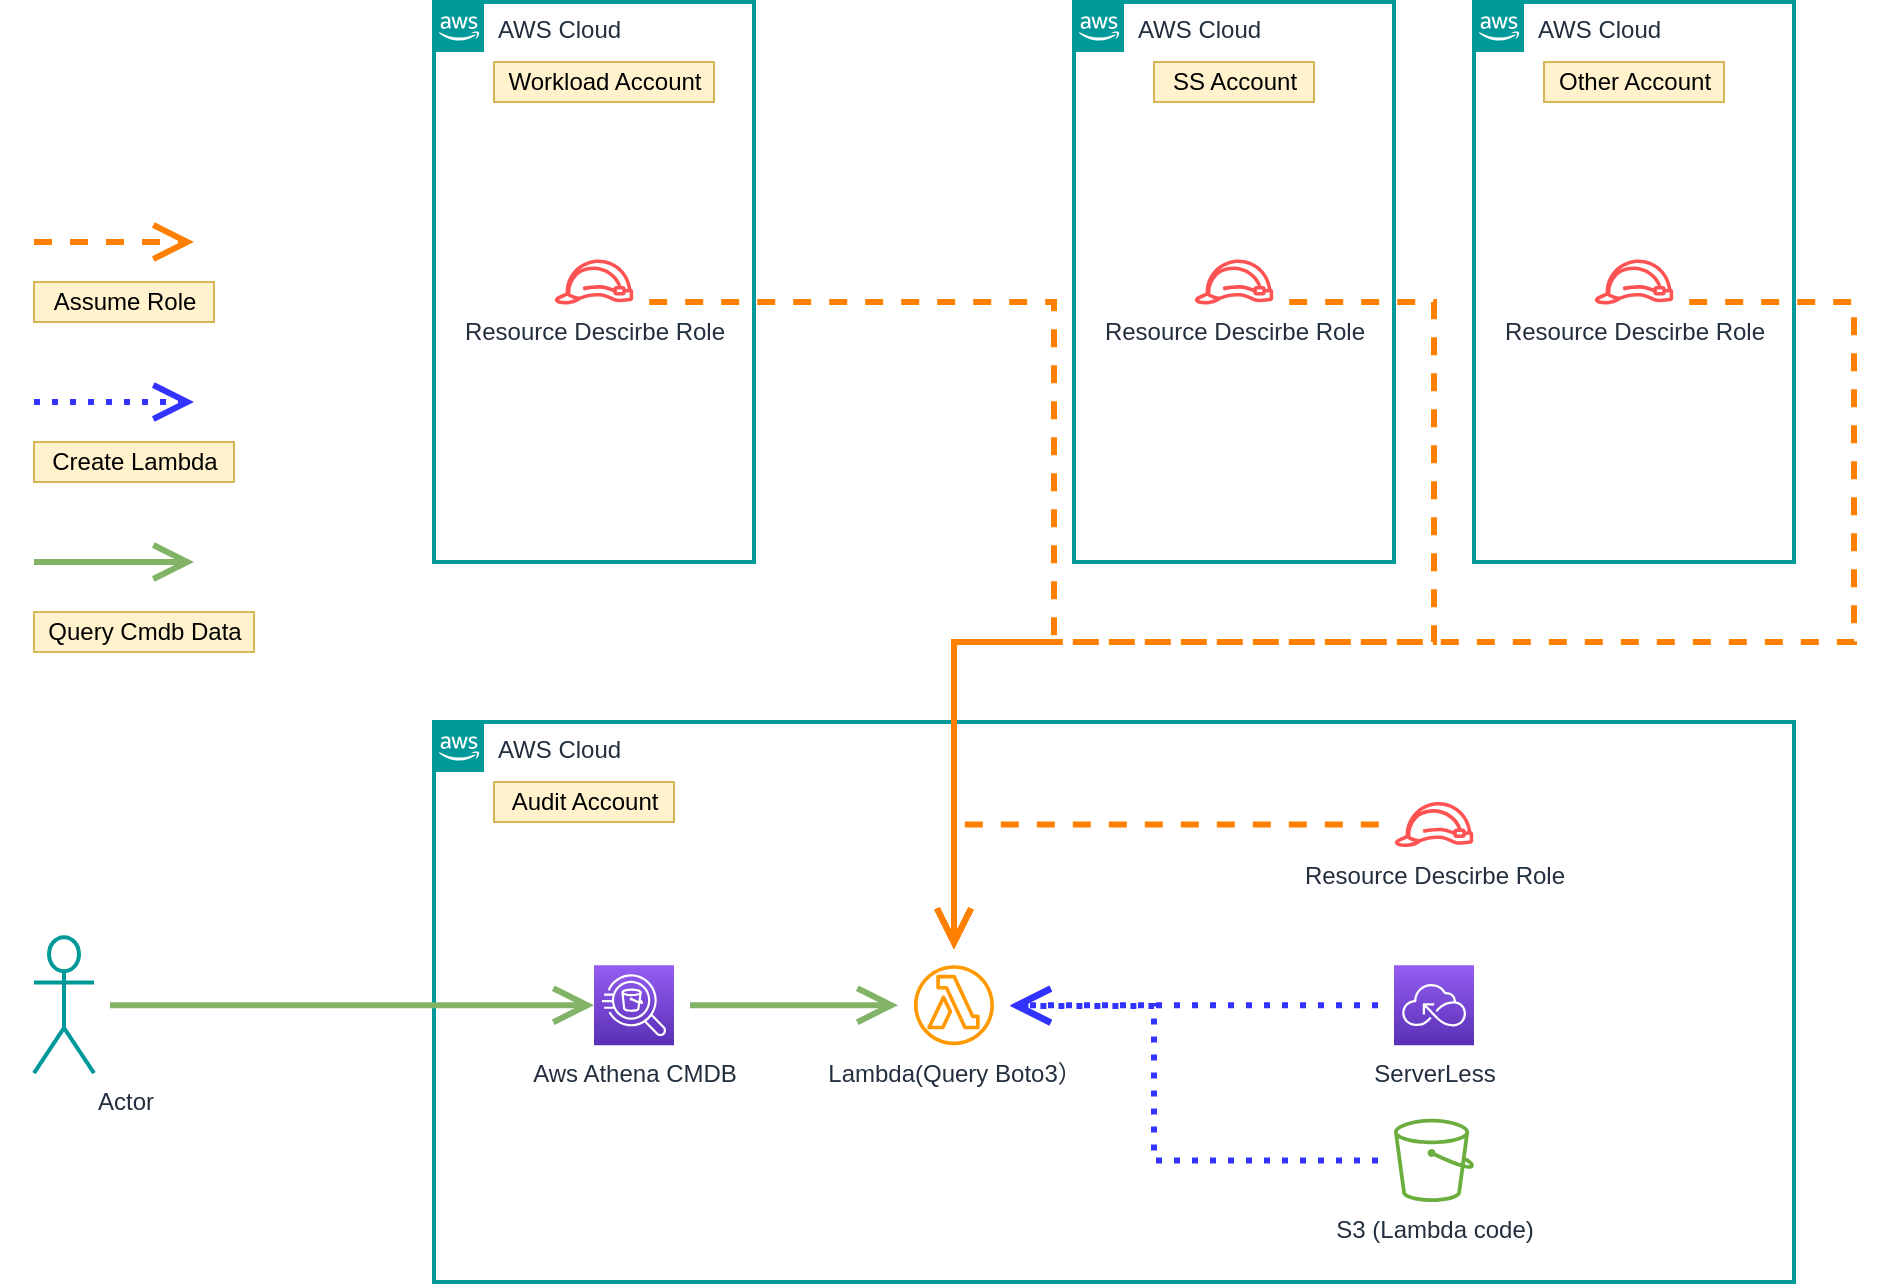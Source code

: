 <mxfile version="15.3.5" type="github">
  <diagram id="7RT401AvMfwxMbxt2eSY" name="Page-1">
    <mxGraphModel dx="946" dy="2217" grid="1" gridSize="10" guides="1" tooltips="1" connect="1" arrows="1" fold="1" page="1" pageScale="1" pageWidth="827" pageHeight="1169" background="none" math="0" shadow="0">
      <root>
        <mxCell id="0" />
        <mxCell id="1" parent="0" />
        <mxCell id="qfTTODT_Ezw1zGYLPv99-2" value="AWS Cloud" style="points=[[0,0],[0.25,0],[0.5,0],[0.75,0],[1,0],[1,0.25],[1,0.5],[1,0.75],[1,1],[0.75,1],[0.5,1],[0.25,1],[0,1],[0,0.75],[0,0.5],[0,0.25]];outlineConnect=0;gradientColor=none;html=1;whiteSpace=wrap;fontSize=12;fontStyle=0;shape=mxgraph.aws4.group;grIcon=mxgraph.aws4.group_aws_cloud_alt;strokeColor=#009999;fillColor=none;verticalAlign=top;align=left;spacingLeft=30;fontColor=#232F3E;dashed=0;hachureGap=4;pointerEvents=0;strokeWidth=2;" parent="1" vertex="1">
          <mxGeometry x="240" y="640" width="680" height="280" as="geometry" />
        </mxCell>
        <mxCell id="qfTTODT_Ezw1zGYLPv99-3" value="AWS Cloud" style="points=[[0,0],[0.25,0],[0.5,0],[0.75,0],[1,0],[1,0.25],[1,0.5],[1,0.75],[1,1],[0.75,1],[0.5,1],[0.25,1],[0,1],[0,0.75],[0,0.5],[0,0.25]];outlineConnect=0;html=1;whiteSpace=wrap;fontSize=12;fontStyle=0;shape=mxgraph.aws4.group;grIcon=mxgraph.aws4.group_aws_cloud_alt;strokeColor=#009999;fillColor=none;verticalAlign=top;align=left;spacingLeft=30;fontColor=#232F3E;dashed=0;hachureGap=4;pointerEvents=0;strokeWidth=2;" parent="1" vertex="1">
          <mxGeometry x="240" y="280" width="160" height="280" as="geometry" />
        </mxCell>
        <mxCell id="qfTTODT_Ezw1zGYLPv99-7" value="Workload Account" style="text;html=1;align=center;verticalAlign=middle;resizable=0;points=[];autosize=1;strokeColor=#d6b656;fillColor=#fff2cc;" parent="1" vertex="1">
          <mxGeometry x="270" y="310" width="110" height="20" as="geometry" />
        </mxCell>
        <mxCell id="qfTTODT_Ezw1zGYLPv99-8" value="AWS Cloud" style="points=[[0,0],[0.25,0],[0.5,0],[0.75,0],[1,0],[1,0.25],[1,0.5],[1,0.75],[1,1],[0.75,1],[0.5,1],[0.25,1],[0,1],[0,0.75],[0,0.5],[0,0.25]];outlineConnect=0;html=1;whiteSpace=wrap;fontSize=12;fontStyle=0;shape=mxgraph.aws4.group;grIcon=mxgraph.aws4.group_aws_cloud_alt;strokeColor=#009999;fillColor=none;verticalAlign=top;align=left;spacingLeft=30;fontColor=#232F3E;dashed=0;hachureGap=4;pointerEvents=0;strokeWidth=2;" parent="1" vertex="1">
          <mxGeometry x="560" y="280" width="160" height="280" as="geometry" />
        </mxCell>
        <mxCell id="54PezGfcRXBigFohG_QQ-4" value="AWS Cloud" style="points=[[0,0],[0.25,0],[0.5,0],[0.75,0],[1,0],[1,0.25],[1,0.5],[1,0.75],[1,1],[0.75,1],[0.5,1],[0.25,1],[0,1],[0,0.75],[0,0.5],[0,0.25]];outlineConnect=0;html=1;whiteSpace=wrap;fontSize=12;fontStyle=0;shape=mxgraph.aws4.group;grIcon=mxgraph.aws4.group_aws_cloud_alt;strokeColor=#009999;fillColor=none;verticalAlign=top;align=left;spacingLeft=30;fontColor=#232F3E;dashed=0;hachureGap=4;pointerEvents=0;strokeWidth=2;" vertex="1" parent="1">
          <mxGeometry x="760" y="280" width="160" height="280" as="geometry" />
        </mxCell>
        <mxCell id="54PezGfcRXBigFohG_QQ-5" value="SS Account" style="text;html=1;align=center;verticalAlign=middle;resizable=0;points=[];autosize=1;strokeColor=#d6b656;fillColor=#fff2cc;" vertex="1" parent="1">
          <mxGeometry x="600" y="310" width="80" height="20" as="geometry" />
        </mxCell>
        <mxCell id="54PezGfcRXBigFohG_QQ-6" value="Other Account" style="text;html=1;align=center;verticalAlign=middle;resizable=0;points=[];autosize=1;strokeColor=#d6b656;fillColor=#fff2cc;" vertex="1" parent="1">
          <mxGeometry x="795" y="310" width="90" height="20" as="geometry" />
        </mxCell>
        <mxCell id="54PezGfcRXBigFohG_QQ-17" value="" style="edgeStyle=orthogonalEdgeStyle;rounded=0;orthogonalLoop=1;jettySize=auto;html=1;endArrow=open;startSize=14;endSize=14;sourcePerimeterSpacing=8;targetPerimeterSpacing=8;dashed=1;strokeColor=#FF8000;strokeWidth=3;" edge="1" parent="1" source="54PezGfcRXBigFohG_QQ-7" target="54PezGfcRXBigFohG_QQ-11">
          <mxGeometry relative="1" as="geometry">
            <Array as="points">
              <mxPoint x="550" y="430" />
              <mxPoint x="550" y="600" />
              <mxPoint x="500" y="600" />
            </Array>
          </mxGeometry>
        </mxCell>
        <mxCell id="54PezGfcRXBigFohG_QQ-7" value="Resource Descirbe Role" style="sketch=0;outlineConnect=0;fontColor=#232F3E;gradientColor=none;fillColor=#FF5252;strokeColor=none;dashed=0;verticalLabelPosition=bottom;verticalAlign=top;align=center;html=1;fontSize=12;fontStyle=0;aspect=fixed;pointerEvents=1;shape=mxgraph.aws4.role;hachureGap=4;" vertex="1" parent="1">
          <mxGeometry x="300" y="408.72" width="40" height="22.56" as="geometry" />
        </mxCell>
        <mxCell id="54PezGfcRXBigFohG_QQ-18" value="" style="edgeStyle=orthogonalEdgeStyle;rounded=0;orthogonalLoop=1;jettySize=auto;html=1;endArrow=open;startSize=14;endSize=14;sourcePerimeterSpacing=8;targetPerimeterSpacing=8;dashed=1;strokeColor=#FF8000;strokeWidth=3;" edge="1" parent="1" source="54PezGfcRXBigFohG_QQ-8" target="54PezGfcRXBigFohG_QQ-11">
          <mxGeometry relative="1" as="geometry">
            <Array as="points">
              <mxPoint x="740" y="430" />
              <mxPoint x="740" y="600" />
              <mxPoint x="500" y="600" />
            </Array>
          </mxGeometry>
        </mxCell>
        <mxCell id="54PezGfcRXBigFohG_QQ-8" value="Resource Descirbe Role" style="sketch=0;outlineConnect=0;fontColor=#232F3E;gradientColor=none;fillColor=#FF5252;strokeColor=none;dashed=0;verticalLabelPosition=bottom;verticalAlign=top;align=center;html=1;fontSize=12;fontStyle=0;aspect=fixed;pointerEvents=1;shape=mxgraph.aws4.role;hachureGap=4;" vertex="1" parent="1">
          <mxGeometry x="620" y="408.72" width="40" height="22.56" as="geometry" />
        </mxCell>
        <mxCell id="54PezGfcRXBigFohG_QQ-19" value="" style="edgeStyle=orthogonalEdgeStyle;rounded=0;orthogonalLoop=1;jettySize=auto;html=1;endArrow=open;startSize=14;endSize=14;sourcePerimeterSpacing=8;targetPerimeterSpacing=8;dashed=1;strokeColor=#FF8000;strokeWidth=3;" edge="1" parent="1" source="54PezGfcRXBigFohG_QQ-9" target="54PezGfcRXBigFohG_QQ-11">
          <mxGeometry relative="1" as="geometry">
            <mxPoint x="500" y="840" as="targetPoint" />
            <Array as="points">
              <mxPoint x="950" y="430" />
              <mxPoint x="950" y="600" />
              <mxPoint x="500" y="600" />
            </Array>
          </mxGeometry>
        </mxCell>
        <mxCell id="54PezGfcRXBigFohG_QQ-9" value="Resource Descirbe Role" style="sketch=0;outlineConnect=0;fontColor=#232F3E;gradientColor=none;fillColor=#FF5252;strokeColor=none;dashed=0;verticalLabelPosition=bottom;verticalAlign=top;align=center;html=1;fontSize=12;fontStyle=0;aspect=fixed;pointerEvents=1;shape=mxgraph.aws4.role;hachureGap=4;" vertex="1" parent="1">
          <mxGeometry x="820" y="408.72" width="40" height="22.56" as="geometry" />
        </mxCell>
        <mxCell id="54PezGfcRXBigFohG_QQ-21" style="edgeStyle=orthogonalEdgeStyle;rounded=0;orthogonalLoop=1;jettySize=auto;html=1;endArrow=open;startSize=14;endSize=14;sourcePerimeterSpacing=8;targetPerimeterSpacing=8;dashed=1;dashPattern=1 2;strokeWidth=3;strokeColor=#3333FF;" edge="1" parent="1" source="54PezGfcRXBigFohG_QQ-10" target="54PezGfcRXBigFohG_QQ-11">
          <mxGeometry relative="1" as="geometry" />
        </mxCell>
        <mxCell id="54PezGfcRXBigFohG_QQ-10" value="ServerLess" style="sketch=0;points=[[0,0,0],[0.25,0,0],[0.5,0,0],[0.75,0,0],[1,0,0],[0,1,0],[0.25,1,0],[0.5,1,0],[0.75,1,0],[1,1,0],[0,0.25,0],[0,0.5,0],[0,0.75,0],[1,0.25,0],[1,0.5,0],[1,0.75,0]];outlineConnect=0;fontColor=#232F3E;gradientColor=#945DF2;gradientDirection=north;fillColor=#5A30B5;strokeColor=#ffffff;dashed=0;verticalLabelPosition=bottom;verticalAlign=top;align=center;html=1;fontSize=12;fontStyle=0;aspect=fixed;shape=mxgraph.aws4.resourceIcon;resIcon=mxgraph.aws4.serverless;hachureGap=4;pointerEvents=0;" vertex="1" parent="1">
          <mxGeometry x="720" y="761.6" width="40" height="40" as="geometry" />
        </mxCell>
        <mxCell id="54PezGfcRXBigFohG_QQ-11" value="Lambda(Query Boto3）" style="sketch=0;outlineConnect=0;fontColor=#232F3E;gradientColor=none;fillColor=#FF9900;strokeColor=none;dashed=0;verticalLabelPosition=bottom;verticalAlign=top;align=center;html=1;fontSize=12;fontStyle=0;pointerEvents=1;shape=mxgraph.aws4.lambda_function;hachureGap=4;aspect=fixed;" vertex="1" parent="1">
          <mxGeometry x="480" y="761.6" width="40" height="40" as="geometry" />
        </mxCell>
        <mxCell id="54PezGfcRXBigFohG_QQ-22" style="edgeStyle=orthogonalEdgeStyle;rounded=0;orthogonalLoop=1;jettySize=auto;html=1;endArrow=open;startSize=14;endSize=14;sourcePerimeterSpacing=8;targetPerimeterSpacing=8;dashed=1;dashPattern=1 2;strokeColor=#3333FF;strokeWidth=3;" edge="1" parent="1" source="54PezGfcRXBigFohG_QQ-12" target="54PezGfcRXBigFohG_QQ-11">
          <mxGeometry relative="1" as="geometry">
            <Array as="points">
              <mxPoint x="600" y="859" />
              <mxPoint x="600" y="782" />
            </Array>
          </mxGeometry>
        </mxCell>
        <mxCell id="54PezGfcRXBigFohG_QQ-12" value="S3 (Lambda code)" style="sketch=0;outlineConnect=0;fontColor=#232F3E;gradientColor=none;fillColor=#6CAE3E;strokeColor=none;dashed=0;verticalLabelPosition=bottom;verticalAlign=top;align=center;html=1;fontSize=12;fontStyle=0;aspect=fixed;pointerEvents=1;shape=mxgraph.aws4.bucket;hachureGap=4;" vertex="1" parent="1">
          <mxGeometry x="720" y="838.4" width="40" height="41.6" as="geometry" />
        </mxCell>
        <mxCell id="54PezGfcRXBigFohG_QQ-20" style="edgeStyle=orthogonalEdgeStyle;rounded=0;orthogonalLoop=1;jettySize=auto;html=1;endArrow=open;startSize=14;endSize=14;sourcePerimeterSpacing=8;targetPerimeterSpacing=8;fillColor=#d5e8d4;strokeColor=#82b366;strokeWidth=3;" edge="1" parent="1" source="54PezGfcRXBigFohG_QQ-13" target="54PezGfcRXBigFohG_QQ-11">
          <mxGeometry relative="1" as="geometry" />
        </mxCell>
        <mxCell id="54PezGfcRXBigFohG_QQ-13" value="Aws Athena CMDB" style="sketch=0;points=[[0,0,0],[0.25,0,0],[0.5,0,0],[0.75,0,0],[1,0,0],[0,1,0],[0.25,1,0],[0.5,1,0],[0.75,1,0],[1,1,0],[0,0.25,0],[0,0.5,0],[0,0.75,0],[1,0.25,0],[1,0.5,0],[1,0.75,0]];outlineConnect=0;fontColor=#232F3E;gradientColor=#945DF2;gradientDirection=north;fillColor=#5A30B5;strokeColor=#ffffff;dashed=0;verticalLabelPosition=bottom;verticalAlign=top;align=center;html=1;fontSize=12;fontStyle=0;aspect=fixed;shape=mxgraph.aws4.resourceIcon;resIcon=mxgraph.aws4.athena;hachureGap=4;pointerEvents=0;" vertex="1" parent="1">
          <mxGeometry x="320" y="761.6" width="40" height="40" as="geometry" />
        </mxCell>
        <mxCell id="54PezGfcRXBigFohG_QQ-14" value="Audit Account" style="text;html=1;align=center;verticalAlign=middle;resizable=0;points=[];autosize=1;strokeColor=#d6b656;fillColor=#fff2cc;" vertex="1" parent="1">
          <mxGeometry x="270" y="670" width="90" height="20" as="geometry" />
        </mxCell>
        <mxCell id="54PezGfcRXBigFohG_QQ-24" style="edgeStyle=orthogonalEdgeStyle;rounded=0;orthogonalLoop=1;jettySize=auto;html=1;entryX=0;entryY=0.5;entryDx=0;entryDy=0;entryPerimeter=0;endArrow=open;startSize=14;endSize=14;sourcePerimeterSpacing=8;targetPerimeterSpacing=8;strokeColor=#82b366;strokeWidth=3;fillColor=#d5e8d4;" edge="1" parent="1" source="54PezGfcRXBigFohG_QQ-23" target="54PezGfcRXBigFohG_QQ-13">
          <mxGeometry relative="1" as="geometry" />
        </mxCell>
        <mxCell id="54PezGfcRXBigFohG_QQ-23" value="Actor" style="shape=umlActor;verticalLabelPosition=bottom;verticalAlign=top;html=1;outlineConnect=0;hachureGap=4;pointerEvents=0;fillColor=none;strokeWidth=2;dashed=0;fontColor=#232F3E;fontStyle=0;align=left;strokeColor=#009999;spacingLeft=30;" vertex="1" parent="1">
          <mxGeometry x="40" y="747.6" width="30" height="68" as="geometry" />
        </mxCell>
        <mxCell id="54PezGfcRXBigFohG_QQ-25" value="" style="edgeStyle=orthogonalEdgeStyle;rounded=0;orthogonalLoop=1;jettySize=auto;html=1;endArrow=open;startSize=14;endSize=14;sourcePerimeterSpacing=8;targetPerimeterSpacing=8;dashed=1;strokeColor=#FF8000;strokeWidth=3;" edge="1" parent="1">
          <mxGeometry relative="1" as="geometry">
            <mxPoint x="40" y="400" as="sourcePoint" />
            <mxPoint x="120" y="400" as="targetPoint" />
            <Array as="points">
              <mxPoint x="100" y="400" />
              <mxPoint x="100" y="400" />
            </Array>
          </mxGeometry>
        </mxCell>
        <mxCell id="54PezGfcRXBigFohG_QQ-26" value="" style="edgeStyle=orthogonalEdgeStyle;rounded=0;orthogonalLoop=1;jettySize=auto;html=1;endArrow=open;startSize=14;endSize=14;sourcePerimeterSpacing=8;targetPerimeterSpacing=8;dashed=1;strokeColor=#3333FF;strokeWidth=3;dashPattern=1 2;" edge="1" parent="1">
          <mxGeometry relative="1" as="geometry">
            <mxPoint x="40" y="480" as="sourcePoint" />
            <mxPoint x="120" y="480" as="targetPoint" />
            <Array as="points">
              <mxPoint x="120" y="480" />
              <mxPoint x="120" y="480" />
            </Array>
          </mxGeometry>
        </mxCell>
        <mxCell id="54PezGfcRXBigFohG_QQ-27" value="" style="edgeStyle=orthogonalEdgeStyle;rounded=0;orthogonalLoop=1;jettySize=auto;html=1;endArrow=open;startSize=14;endSize=14;sourcePerimeterSpacing=8;targetPerimeterSpacing=8;strokeColor=#82b366;strokeWidth=3;fillColor=#d5e8d4;" edge="1" parent="1">
          <mxGeometry relative="1" as="geometry">
            <mxPoint x="40" y="560" as="sourcePoint" />
            <mxPoint x="120" y="560" as="targetPoint" />
            <Array as="points">
              <mxPoint x="120" y="560" />
              <mxPoint x="120" y="560" />
            </Array>
          </mxGeometry>
        </mxCell>
        <mxCell id="54PezGfcRXBigFohG_QQ-28" value="Assume Role" style="text;html=1;align=center;verticalAlign=middle;resizable=0;points=[];autosize=1;strokeColor=#d6b656;fillColor=#fff2cc;" vertex="1" parent="1">
          <mxGeometry x="40" y="420" width="90" height="20" as="geometry" />
        </mxCell>
        <mxCell id="54PezGfcRXBigFohG_QQ-29" value="Create Lambda" style="text;html=1;align=center;verticalAlign=middle;resizable=0;points=[];autosize=1;strokeColor=#d6b656;fillColor=#fff2cc;" vertex="1" parent="1">
          <mxGeometry x="40" y="500" width="100" height="20" as="geometry" />
        </mxCell>
        <mxCell id="54PezGfcRXBigFohG_QQ-30" value="Query Cmdb Data" style="text;html=1;align=center;verticalAlign=middle;resizable=0;points=[];autosize=1;strokeColor=#d6b656;fillColor=#fff2cc;" vertex="1" parent="1">
          <mxGeometry x="40" y="585" width="110" height="20" as="geometry" />
        </mxCell>
        <mxCell id="54PezGfcRXBigFohG_QQ-34" style="edgeStyle=orthogonalEdgeStyle;rounded=0;orthogonalLoop=1;jettySize=auto;html=1;dashed=1;endArrow=open;startSize=14;endSize=14;sourcePerimeterSpacing=8;targetPerimeterSpacing=8;strokeColor=#FF8000;strokeWidth=3;" edge="1" parent="1" source="54PezGfcRXBigFohG_QQ-33" target="54PezGfcRXBigFohG_QQ-11">
          <mxGeometry relative="1" as="geometry" />
        </mxCell>
        <mxCell id="54PezGfcRXBigFohG_QQ-33" value="Resource Descirbe Role" style="sketch=0;outlineConnect=0;fontColor=#232F3E;gradientColor=none;fillColor=#FF5252;strokeColor=none;dashed=0;verticalLabelPosition=bottom;verticalAlign=top;align=center;html=1;fontSize=12;fontStyle=0;aspect=fixed;pointerEvents=1;shape=mxgraph.aws4.role;hachureGap=4;" vertex="1" parent="1">
          <mxGeometry x="720" y="680" width="40" height="22.56" as="geometry" />
        </mxCell>
      </root>
    </mxGraphModel>
  </diagram>
</mxfile>
